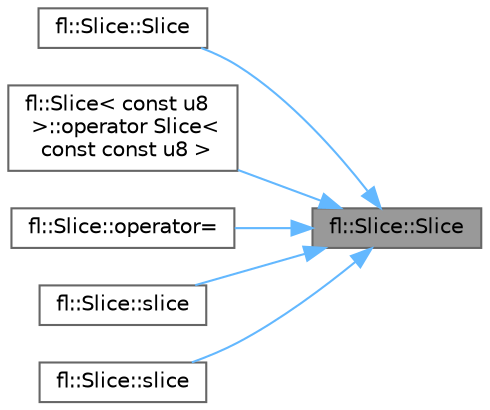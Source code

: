 digraph "fl::Slice::Slice"
{
 // INTERACTIVE_SVG=YES
 // LATEX_PDF_SIZE
  bgcolor="transparent";
  edge [fontname=Helvetica,fontsize=10,labelfontname=Helvetica,labelfontsize=10];
  node [fontname=Helvetica,fontsize=10,shape=box,height=0.2,width=0.4];
  rankdir="RL";
  Node1 [id="Node000001",label="fl::Slice::Slice",height=0.2,width=0.4,color="gray40", fillcolor="grey60", style="filled", fontcolor="black",tooltip=" "];
  Node1 -> Node2 [id="edge1_Node000001_Node000002",dir="back",color="steelblue1",style="solid",tooltip=" "];
  Node2 [id="Node000002",label="fl::Slice::Slice",height=0.2,width=0.4,color="grey40", fillcolor="white", style="filled",URL="$d8/de4/classfl_1_1_slice_a028fc1f782095bcf0bb4cc2332d02cb6.html#a028fc1f782095bcf0bb4cc2332d02cb6",tooltip=" "];
  Node1 -> Node3 [id="edge2_Node000001_Node000003",dir="back",color="steelblue1",style="solid",tooltip=" "];
  Node3 [id="Node000003",label="fl::Slice\< const u8\l \>::operator Slice\<\l const const u8 \>",height=0.2,width=0.4,color="grey40", fillcolor="white", style="filled",URL="$d8/de4/classfl_1_1_slice_a7857edde6c7db9baed9effed3260d534.html#a7857edde6c7db9baed9effed3260d534",tooltip=" "];
  Node1 -> Node4 [id="edge3_Node000001_Node000004",dir="back",color="steelblue1",style="solid",tooltip=" "];
  Node4 [id="Node000004",label="fl::Slice::operator=",height=0.2,width=0.4,color="grey40", fillcolor="white", style="filled",URL="$d8/de4/classfl_1_1_slice_ab4be5a789cf5ccad22d508ee1ff1d07c.html#ab4be5a789cf5ccad22d508ee1ff1d07c",tooltip=" "];
  Node1 -> Node5 [id="edge4_Node000001_Node000005",dir="back",color="steelblue1",style="solid",tooltip=" "];
  Node5 [id="Node000005",label="fl::Slice::slice",height=0.2,width=0.4,color="grey40", fillcolor="white", style="filled",URL="$d8/de4/classfl_1_1_slice_ad9d9155ce8bf67b62550c146fb5e2b4e.html#ad9d9155ce8bf67b62550c146fb5e2b4e",tooltip=" "];
  Node1 -> Node6 [id="edge5_Node000001_Node000006",dir="back",color="steelblue1",style="solid",tooltip=" "];
  Node6 [id="Node000006",label="fl::Slice::slice",height=0.2,width=0.4,color="grey40", fillcolor="white", style="filled",URL="$d8/de4/classfl_1_1_slice_a77f8648b01c2a214ba2462e9a5196162.html#a77f8648b01c2a214ba2462e9a5196162",tooltip=" "];
}
